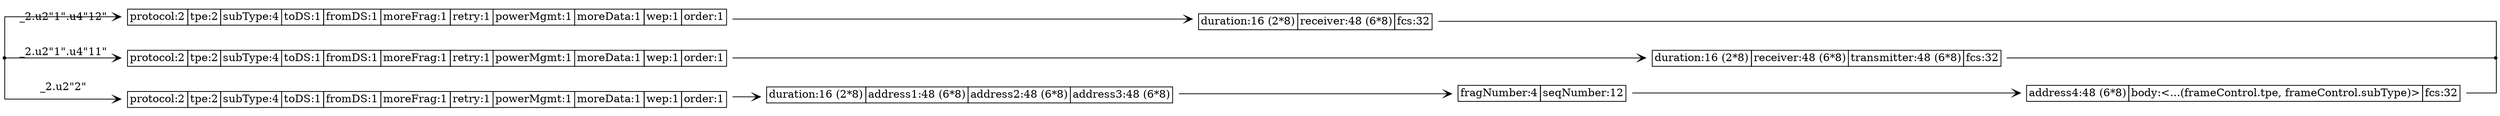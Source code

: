 digraph G {
  rankdir = LR;
  graph [splines=ortho];
  node [shape=plaintext];
  edge [arrowhead=vee];

  n0 [shape=point];
  n1 [shape=point];
  n2 [label=<
    <TABLE BORDER="0" CELLBORDER="1" CELLSPACING="0" TOOLTIP="data" HREF="#">
      <TR><TD>address4:48 (6*8)</TD><TD>body:&lt;...(frameControl.tpe, frameControl.subType)&gt;</TD><TD>fcs:32</TD></TR>
    </TABLE>
  >];
  n3 [label=<
    <TABLE BORDER="0" CELLBORDER="1" CELLSPACING="0" TOOLTIP="rts" HREF="#">
      <TR><TD>duration:16 (2*8)</TD><TD>receiver:48 (6*8)</TD><TD>transmitter:48 (6*8)</TD><TD>fcs:32</TD></TR>
    </TABLE>
  >];
  n4 [label=<
    <TABLE BORDER="0" CELLBORDER="1" CELLSPACING="0" TOOLTIP="cts" HREF="#">
      <TR><TD>duration:16 (2*8)</TD><TD>receiver:48 (6*8)</TD><TD>fcs:32</TD></TR>
    </TABLE>
  >];
  n5 [label=<
    <TABLE BORDER="0" CELLBORDER="1" CELLSPACING="0" TOOLTIP="cts.frameControl" HREF="#">
      <TR><TD>protocol:2</TD><TD>tpe:2</TD><TD>subType:4</TD><TD>toDS:1</TD><TD>fromDS:1</TD><TD>moreFrag:1</TD><TD>retry:1</TD><TD>powerMgmt:1</TD><TD>moreData:1</TD><TD>wep:1</TD><TD>order:1</TD></TR>
    </TABLE>
  >];
  n6 [label=<
    <TABLE BORDER="0" CELLBORDER="1" CELLSPACING="0" TOOLTIP="rts.frameControl" HREF="#">
      <TR><TD>protocol:2</TD><TD>tpe:2</TD><TD>subType:4</TD><TD>toDS:1</TD><TD>fromDS:1</TD><TD>moreFrag:1</TD><TD>retry:1</TD><TD>powerMgmt:1</TD><TD>moreData:1</TD><TD>wep:1</TD><TD>order:1</TD></TR>
    </TABLE>
  >];
  n7 [label=<
    <TABLE BORDER="0" CELLBORDER="1" CELLSPACING="0" TOOLTIP="data.frameControl" HREF="#">
      <TR><TD>protocol:2</TD><TD>tpe:2</TD><TD>subType:4</TD><TD>toDS:1</TD><TD>fromDS:1</TD><TD>moreFrag:1</TD><TD>retry:1</TD><TD>powerMgmt:1</TD><TD>moreData:1</TD><TD>wep:1</TD><TD>order:1</TD></TR>
    </TABLE>
  >];
  n8 [label=<
    <TABLE BORDER="0" CELLBORDER="1" CELLSPACING="0" TOOLTIP="data" HREF="#">
      <TR><TD>duration:16 (2*8)</TD><TD>address1:48 (6*8)</TD><TD>address2:48 (6*8)</TD><TD>address3:48 (6*8)</TD></TR>
    </TABLE>
  >];
  n9 [label=<
    <TABLE BORDER="0" CELLBORDER="1" CELLSPACING="0" TOOLTIP="data.seqControl" HREF="#">
      <TR><TD>fragNumber:4</TD><TD>seqNumber:12</TD></TR>
    </TABLE>
  >];

  n4 -> n1 [arrowhead=none];
  n3 -> n1 [arrowhead=none];
  n2 -> n1 [arrowhead=none];
  n0 -> n5 [label="_2.u2\"1\".u4\"12\""];
  n5 -> n4;
  n0 -> n6 [label="_2.u2\"1\".u4\"11\""];
  n6 -> n3;
  n0 -> n7 [label="_2.u2\"2\""];
  n7 -> n8;
  n8 -> n9;
  n9 -> n2;
}